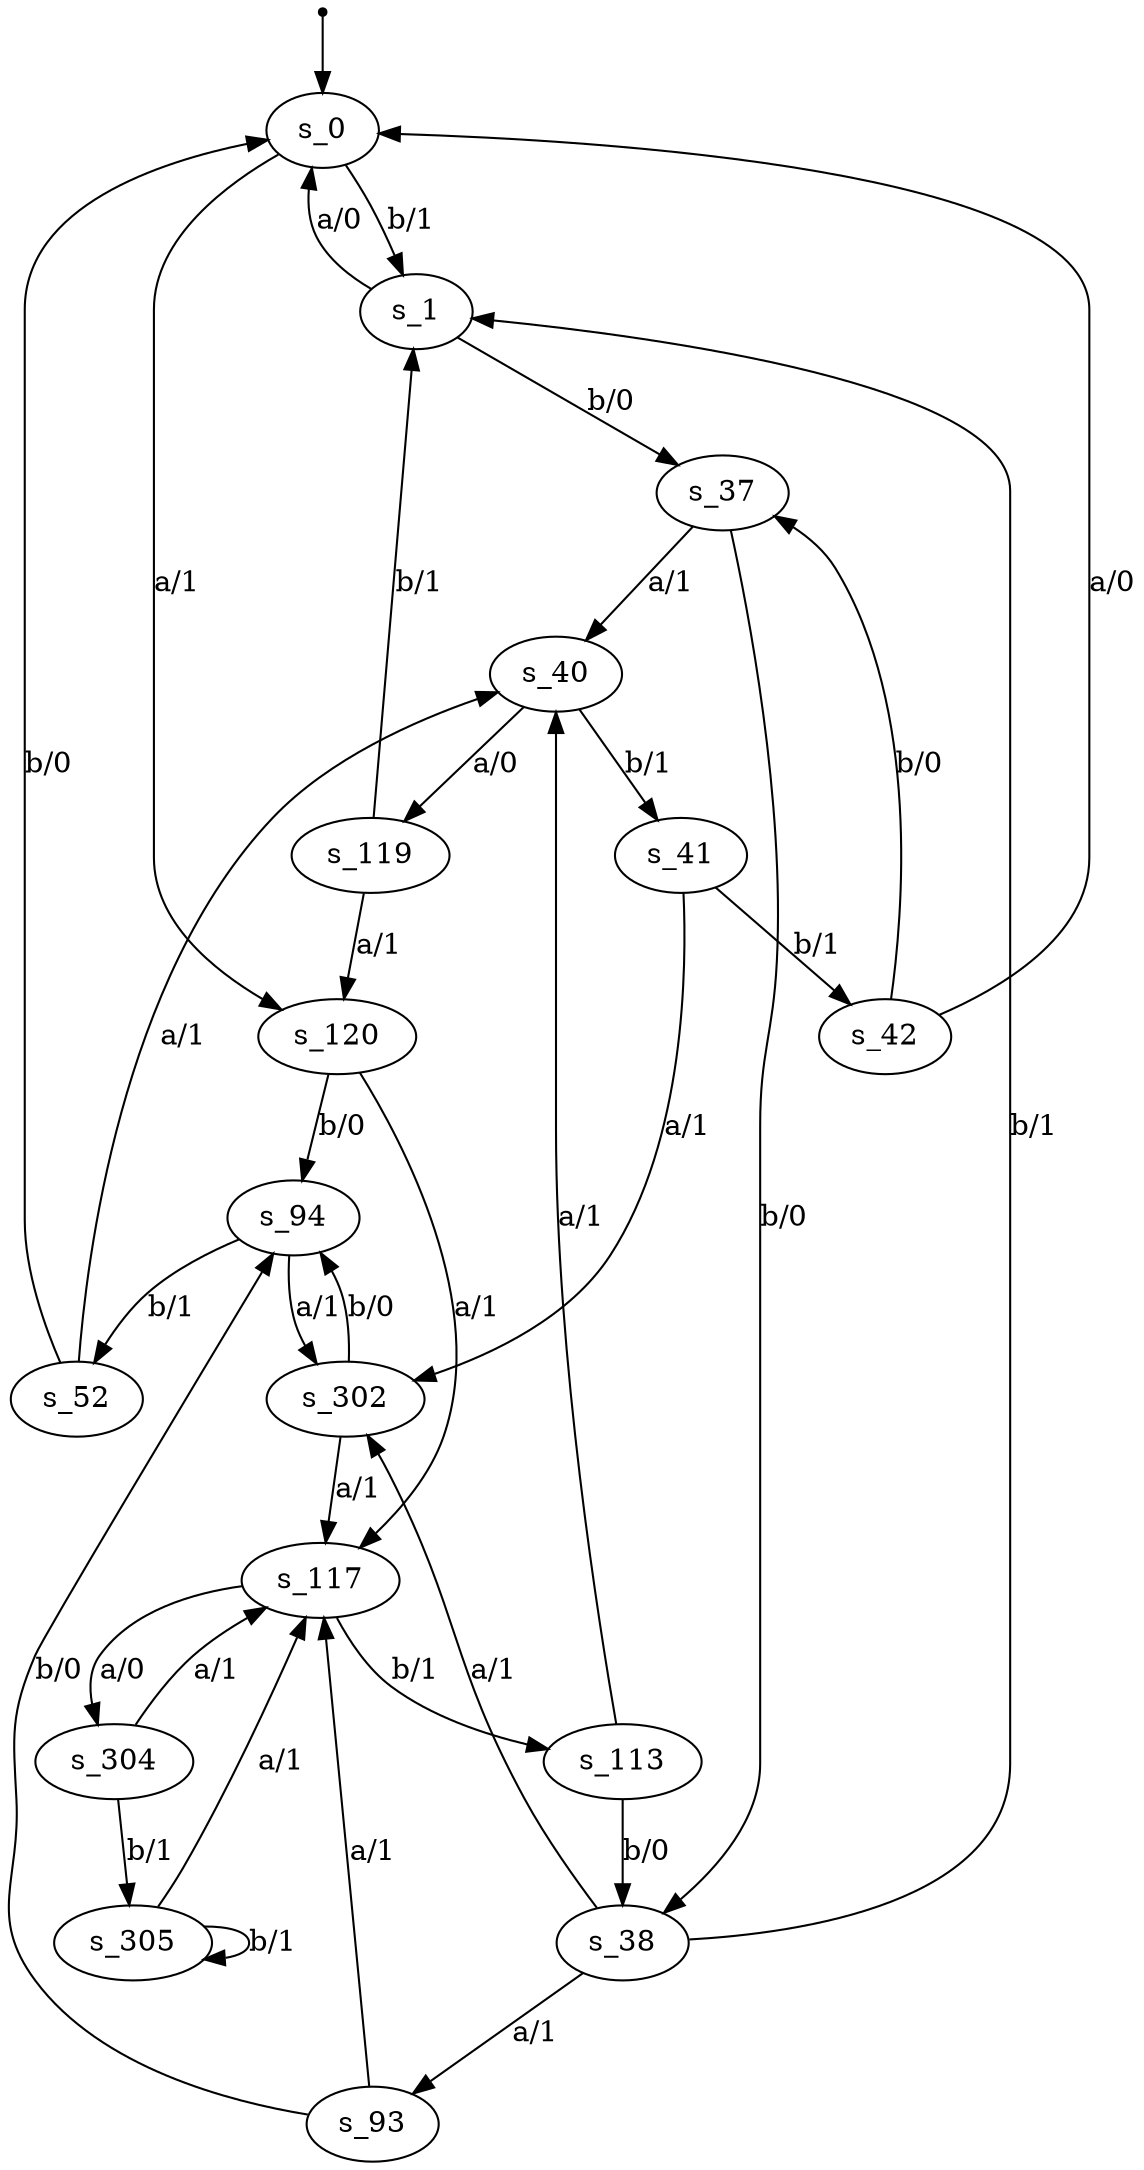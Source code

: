 digraph fsm {
	s_0 [root=true]
	s_1
	s_120
	s_94
	s_52
	s_40
	s_119
	s_37
	s_38
	s_93
	s_302
	s_117
	s_304
	s_113
	s_41
	s_305
	s_42
	qi [shape = point]
	qi -> s_0
	s_0 -> s_1 [label="b/1"]
	s_1 -> s_0 [label="a/0"]
	s_0 -> s_120 [label="a/1"]
	s_120 -> s_94 [label="b/0"]
	s_94 -> s_52 [label="b/1"]
	s_52 -> s_40 [label="a/1"]
	s_40 -> s_119 [label="a/0"]
	s_119 -> s_120 [label="a/1"]
	s_1 -> s_37 [label="b/0"]
	s_37 -> s_40 [label="a/1"]
	s_119 -> s_1 [label="b/1"]
	s_37 -> s_38 [label="b/0"]
	s_38 -> s_93 [label="a/1"]
	s_93 -> s_94 [label="b/0"]
	s_94 -> s_302 [label="a/1"]
	s_302 -> s_117 [label="a/1"]
	s_117 -> s_304 [label="a/0"]
	s_304 -> s_117 [label="a/1"]
	s_38 -> s_1 [label="b/1"]
	s_120 -> s_117 [label="a/1"]
	s_117 -> s_113 [label="b/1"]
	s_113 -> s_40 [label="a/1"]
	s_40 -> s_41 [label="b/1"]
	s_41 -> s_302 [label="a/1"]
	s_302 -> s_94 [label="b/0"]
	s_304 -> s_305 [label="b/1"]
	s_305 -> s_117 [label="a/1"]
	s_41 -> s_42 [label="b/1"]
	s_42 -> s_0 [label="a/0"]
	s_113 -> s_38 [label="b/0"]
	s_305 -> s_305 [label="b/1"]
	s_52 -> s_0 [label="b/0"]
	s_93 -> s_117 [label="a/1"]
	s_42 -> s_37 [label="b/0"]
	s_38 -> s_302 [label="a/1"]
}